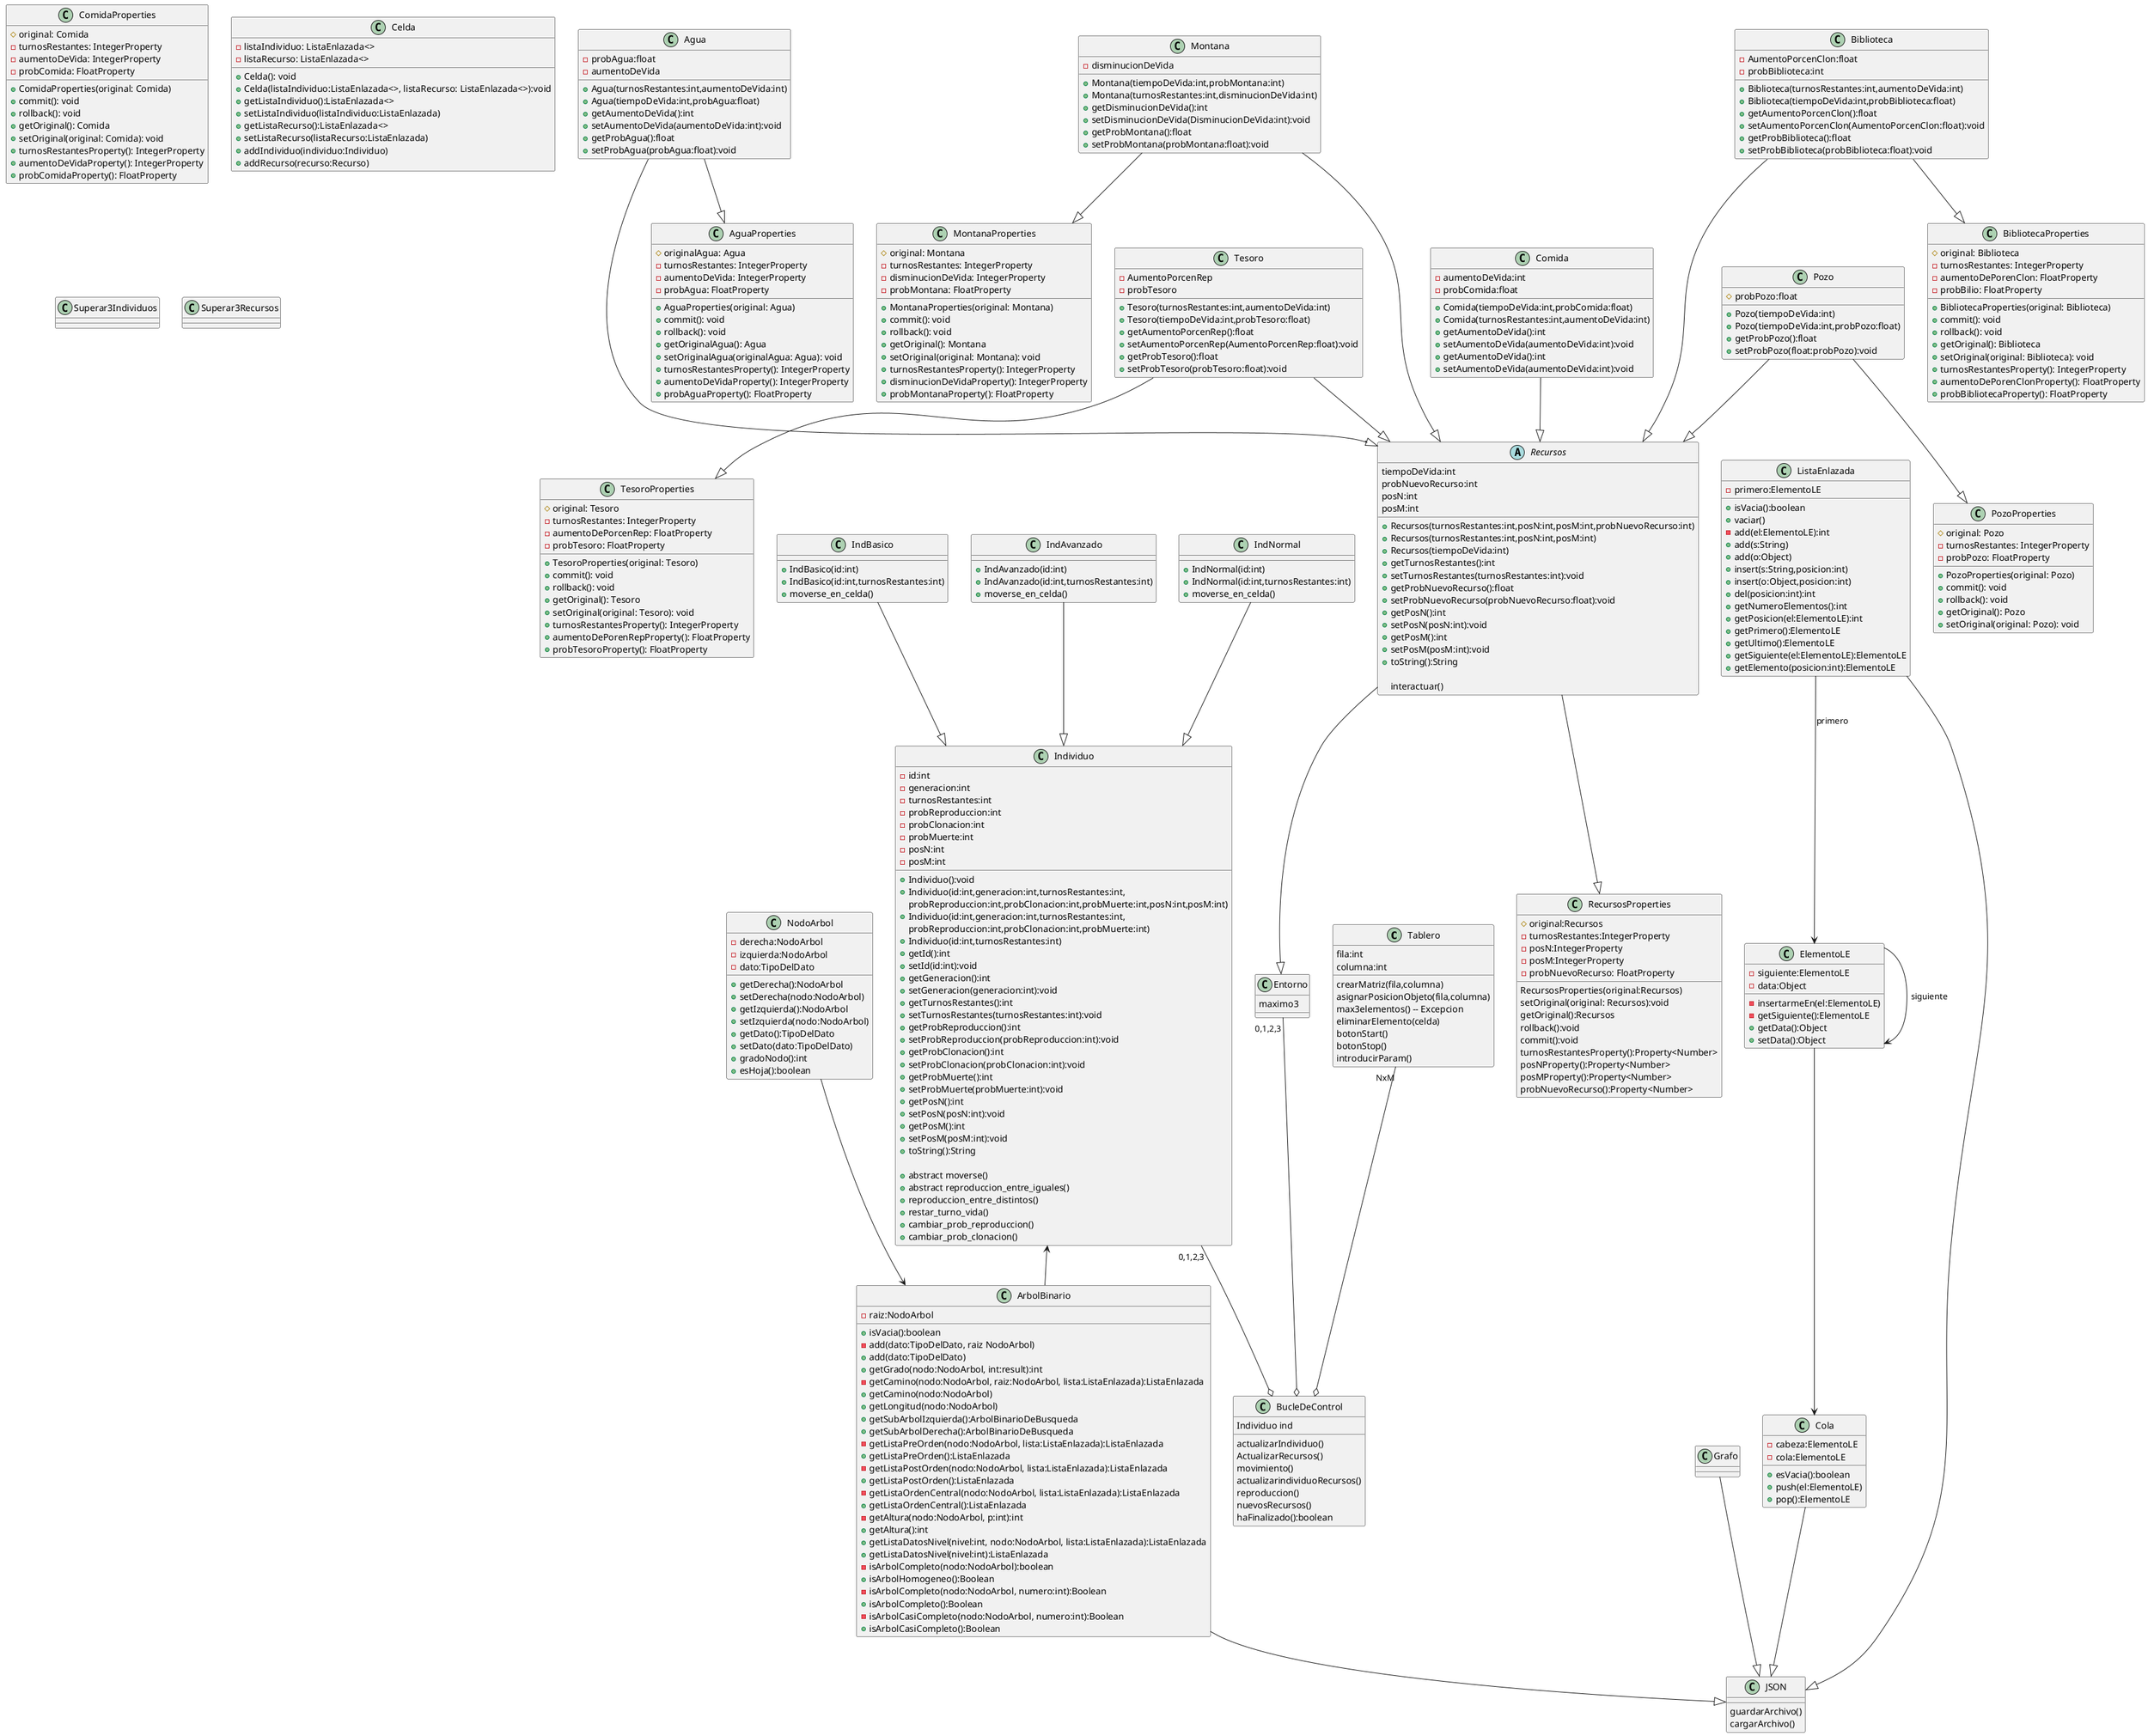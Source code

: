 @startuml
'https://plantuml.com/object-diagram

class Tablero{
fila:int
columna:int
crearMatriz(fila,columna)
asignarPosicionObjeto(fila,columna)
max3elementos() -- Excepcion
eliminarElemento(celda)
botonStart()
botonStop()
introducirParam()
}
class JSON{
guardarArchivo()
cargarArchivo()
}
class BucleDeControl {
Individuo ind
actualizarIndividuo()
ActualizarRecursos()
movimiento()
actualizarindividuoRecursos()
reproduccion()
nuevosRecursos()
haFinalizado():boolean
}

class Individuo{
-id:int
-generacion:int
-turnosRestantes:int
-probReproduccion:int
-probClonacion:int
-probMuerte:int
-posN:int
-posM:int
+Individuo():void
+Individuo(id:int,generacion:int,turnosRestantes:int,
probReproduccion:int,probClonacion:int,probMuerte:int,posN:int,posM:int)
+Individuo(id:int,generacion:int,turnosRestantes:int,
          probReproduccion:int,probClonacion:int,probMuerte:int)
+Individuo(id:int,turnosRestantes:int)
+getId():int
+setId(id:int):void
+getGeneracion():int
+setGeneracion(generacion:int):void
+getTurnosRestantes():int
+setTurnosRestantes(turnosRestantes:int):void
+getProbReproduccion():int
+setProbReproduccion(probReproduccion:int):void
+getProbClonacion():int
+setProbClonacion(probClonacion:int):void
+getProbMuerte():int
+setProbMuerte(probMuerte:int):void
+getPosN():int
+setPosN(posN:int):void
+getPosM():int
+setPosM(posM:int):void
+toString():String

+abstract moverse()
+abstract reproduccion_entre_iguales()
+reproduccion_entre_distintos()
+restar_turno_vida()
+cambiar_prob_reproduccion()
+cambiar_prob_clonacion()
}
class IndBasico{
+IndBasico(id:int)
+IndBasico(id:int,turnosRestantes:int)
+moverse_en_celda()
}
class IndNormal{
+IndNormal(id:int)
+IndNormal(id:int,turnosRestantes:int)
+moverse_en_celda()
}
class IndAvanzado{
+IndAvanzado(id:int)
+IndAvanzado(id:int,turnosRestantes:int)
+moverse_en_celda()
}



class ArbolBinario{
-raiz:NodoArbol
+isVacia():boolean
-add(dato:TipoDelDato, raiz NodoArbol)
+add(dato:TipoDelDato)
+getGrado(nodo:NodoArbol, int:result):int
-getCamino(nodo:NodoArbol, raiz:NodoArbol, lista:ListaEnlazada):ListaEnlazada
+getCamino(nodo:NodoArbol)
+getLongitud(nodo:NodoArbol)
+getSubArbolIzquierda():ArbolBinarioDeBusqueda
+getSubArbolDerecha():ArbolBinarioDeBusqueda
-getListaPreOrden(nodo:NodoArbol, lista:ListaEnlazada):ListaEnlazada
+getListaPreOrden():ListaEnlazada
-getListaPostOrden(nodo:NodoArbol, lista:ListaEnlazada):ListaEnlazada
+getListaPostOrden():ListaEnlazada
-getListaOrdenCentral(nodo:NodoArbol, lista:ListaEnlazada):ListaEnlazada
+getListaOrdenCentral():ListaEnlazada
-getAltura(nodo:NodoArbol, p:int):int
+getAltura():int
+getListaDatosNivel(nivel:int, nodo:NodoArbol, lista:ListaEnlazada):ListaEnlazada
+getListaDatosNivel(nivel:int):ListaEnlazada
-isArbolCompleto(nodo:NodoArbol):boolean
+isArbolHomogeneo():Boolean
-isArbolCompleto(nodo:NodoArbol, numero:int):Boolean
+isArbolCompleto():Boolean
-isArbolCasiCompleto(nodo:NodoArbol, numero:int):Boolean
+isArbolCasiCompleto():Boolean
}

class NodoArbol{
-derecha:NodoArbol
-izquierda:NodoArbol
-dato:TipoDelDato
+getDerecha():NodoArbol
+setDerecha(nodo:NodoArbol)
+getIzquierda():NodoArbol
+setIzquierda(nodo:NodoArbol)
+getDato():TipoDelDato
+setDato(dato:TipoDelDato)
+gradoNodo():int
+esHoja():boolean
}

class Grafo{}

class ListaEnlazada {
-primero:ElementoLE
+isVacia():boolean
+vaciar()
-add(el:ElementoLE):int
+add(s:String)
+add(o:Object)
+insert(s:String,posicion:int)
+insert(o:Object,posicion:int)
+del(posicion:int):int
+getNumeroElementos():int
+getPosicion(el:ElementoLE):int
+getPrimero():ElementoLE
+getUltimo():ElementoLE
+getSiguiente(el:ElementoLE):ElementoLE
+getElemento(posicion:int):ElementoLE
}

class ElementoLE {
-siguiente:ElementoLE
-data:Object
-insertarmeEn(el:ElementoLE)
-getSiguiente():ElementoLE
+getData():Object
+setData():Object
}

ListaEnlazada --> ElementoLE:primero
ElementoLE --> ElementoLE:siguiente


class Cola{
-cabeza:ElementoLE
-cola:ElementoLE
+esVacia():boolean
+push(el:ElementoLE)
+pop():ElementoLE
}



class Entorno {
maximo3
}
abstract class Recursos{
tiempoDeVida:int
probNuevoRecurso:int
posN:int
posM:int
+Recursos(turnosRestantes:int,posN:int,posM:int,probNuevoRecurso:int)
+Recursos(turnosRestantes:int,posN:int,posM:int)
+Recursos(tiempoDeVida:int)
+getTurnosRestantes():int
+setTurnosRestantes(turnosRestantes:int):void
+getProbNuevoRecurso():float
+setProbNuevoRecurso(probNuevoRecurso:float):void
+getPosN():int
+setPosN(posN:int):void
+getPosM():int
+setPosM(posM:int):void
+toString():String

interactuar()
}
class RecursosProperties{
#original:Recursos
- turnosRestantes:IntegerProperty
- posN:IntegerProperty
- posM:IntegerProperty
- probNuevoRecurso: FloatProperty
RecursosProperties(original:Recursos)
setOriginal(original: Recursos):void
getOriginal():Recursos
rollback():void
commit():void
turnosRestantesProperty():Property<Number>
posNProperty():Property<Number>
posMProperty():Property<Number>
probNuevoRecurso():Property<Number>
}
Recursos--|>RecursosProperties
class Agua{
-probAgua:float
-aumentoDeVida
+Agua(turnosRestantes:int,aumentoDeVida:int)
+Agua(tiempoDeVida:int,probAgua:float)
+getAumentoDeVida():int
+setAumentoDeVida(aumentoDeVida:int):void
+getProbAgua():float
+setProbAgua(probAgua:float):void
}
class AguaProperties {
#originalAgua: Agua
-turnosRestantes: IntegerProperty
-aumentoDeVida: IntegerProperty
-probAgua: FloatProperty
+AguaProperties(original: Agua)
+commit(): void
+rollback(): void
+getOriginalAgua(): Agua
+setOriginalAgua(originalAgua: Agua): void
+turnosRestantesProperty(): IntegerProperty
+aumentoDeVidaProperty(): IntegerProperty
+probAguaProperty(): FloatProperty
}
Agua --|> AguaProperties
class Comida{
-aumentoDeVida:int
-probComida:float
+Comida(tiempoDeVida:int,probComida:float)
+Comida(turnosRestantes:int,aumentoDeVida:int)
+getAumentoDeVida():int
+setAumentoDeVida(aumentoDeVida:int):void
+getAumentoDeVida():int
+setAumentoDeVida(aumentoDeVida:int):void
}
class ComidaProperties {
#original: Comida
-turnosRestantes: IntegerProperty
-aumentoDeVida: IntegerProperty
-probComida: FloatProperty
+ComidaProperties(original: Comida)
+commit(): void
+rollback(): void
+getOriginal(): Comida
+setOriginal(original: Comida): void
+turnosRestantesProperty(): IntegerProperty
+aumentoDeVidaProperty(): IntegerProperty
+probComidaProperty(): FloatProperty
}
class Montana{
-disminucionDeVida
+Montana(tiempoDeVida:int,probMontana:int)
+Montana(turnosRestantes:int,disminucionDeVida:int)
+getDisminucionDeVida():int
+setDisminucionDeVida(DisminucionDeVida:int):void
+getProbMontana():float
+setProbMontana(probMontana:float):void
}
class MontanaProperties {
#original: Montana
-turnosRestantes: IntegerProperty
-disminucionDeVida: IntegerProperty
-probMontana: FloatProperty
+MontanaProperties(original: Montana)
+commit(): void
+rollback(): void
+getOriginal(): Montana
+setOriginal(original: Montana): void
+turnosRestantesProperty(): IntegerProperty
+disminucionDeVidaProperty(): IntegerProperty
+probMontanaProperty(): FloatProperty
}
Montana --|> MontanaProperties
class Tesoro{
-AumentoPorcenRep
-probTesoro
+Tesoro(turnosRestantes:int,aumentoDeVida:int)
+Tesoro(tiempoDeVida:int,probTesoro:float)
+getAumentoPorcenRep():float
+setAumentoPorcenRep(AumentoPorcenRep:float):void
+getProbTesoro():float
+setProbTesoro(probTesoro:float):void
}
class TesoroProperties {
#original: Tesoro
-turnosRestantes: IntegerProperty
-aumentoDePorcenRep: FloatProperty
-probTesoro: FloatProperty
+TesoroProperties(original: Tesoro)
+commit(): void
+rollback(): void
+getOriginal(): Tesoro
+setOriginal(original: Tesoro): void
+turnosRestantesProperty(): IntegerProperty
+aumentoDePorenRepProperty(): FloatProperty
+probTesoroProperty(): FloatProperty
}
Tesoro --|> TesoroProperties
class Biblioteca{
-AumentoPorcenClon:float
-probBiblioteca:int
+Biblioteca(turnosRestantes:int,aumentoDeVida:int)
+Biblioteca(tiempoDeVida:int,probBiblioteca:float)
+getAumentoPorcenClon():float
+setAumentoPorcenClon(AumentoPorcenClon:float):void
+getProbBiblioteca():float
+setProbBiblioteca(probBiblioteca:float):void
}
class BibliotecaProperties {
#original: Biblioteca
-turnosRestantes: IntegerProperty
-aumentoDePorenClon: FloatProperty
-probBilio: FloatProperty
+BibliotecaProperties(original: Biblioteca)
+commit(): void
+rollback(): void
+getOriginal(): Biblioteca
+setOriginal(original: Biblioteca): void
+turnosRestantesProperty(): IntegerProperty
+aumentoDePorenClonProperty(): FloatProperty
+probBibliotecaProperty(): FloatProperty
}
Biblioteca--|> BibliotecaProperties
class Pozo{
#probPozo:float
+Pozo(tiempoDeVida:int)
+Pozo(tiempoDeVida:int,probPozo:float)
+getProbPozo():float
+setProbPozo(float:probPozo):void
}
class PozoProperties {
# original: Pozo
- turnosRestantes: IntegerProperty
- probPozo: FloatProperty

+PozoProperties(original: Pozo)
+commit(): void
+rollback(): void
+getOriginal(): Pozo
+setOriginal(original: Pozo): void
}
Pozo --|> PozoProperties

Individuo "0,1,2,3" --o BucleDeControl
Entorno "0,1,2,3" --o BucleDeControl
Tablero "NxM" --o BucleDeControl


IndAvanzado --|> Individuo
IndBasico --|> Individuo
IndNormal --|> Individuo

Recursos --|> Entorno
Agua ---|> Recursos
Montana ---|> Recursos
Comida --|> Recursos
Tesoro --|> Recursos
Biblioteca ---|> Recursos
Pozo --|> Recursos

ElementoLE --> Cola
NodoArbol --> ArbolBinario
ArbolBinario --|> JSON
ListaEnlazada --|> JSON
Grafo --|> JSON
Cola --|> JSON
Individuo <-- ArbolBinario

class Celda{
-listaIndividuo: ListaEnlazada<>
-listaRecurso: ListaEnlazada<>
+Celda(): void
+Celda(listaIndividuo:ListaEnlazada<>, listaRecurso: ListaEnlazada<>):void
+getListaIndividuo():ListaEnlazada<>
+setListaIndividuo(listaIndividuo:ListaEnlazada)
+getListaRecurso():ListaEnlazada<>
+setListaRecurso(listaRecurso:ListaEnlazada)
+addIndividuo(individuo:Individuo)
+addRecurso(recurso:Recurso)
}

class Superar3Individuos{}
class Superar3Recursos{}


@enduml
